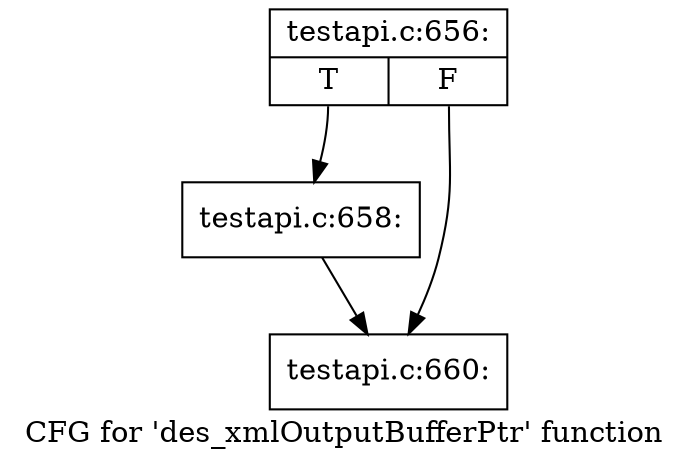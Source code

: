 digraph "CFG for 'des_xmlOutputBufferPtr' function" {
	label="CFG for 'des_xmlOutputBufferPtr' function";

	Node0x4193180 [shape=record,label="{testapi.c:656:|{<s0>T|<s1>F}}"];
	Node0x4193180:s0 -> Node0x41935c0;
	Node0x4193180:s1 -> Node0x4193610;
	Node0x41935c0 [shape=record,label="{testapi.c:658:}"];
	Node0x41935c0 -> Node0x4193610;
	Node0x4193610 [shape=record,label="{testapi.c:660:}"];
}
